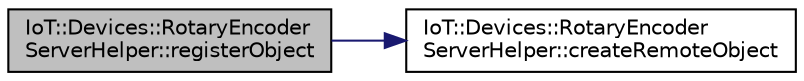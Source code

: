 digraph "IoT::Devices::RotaryEncoderServerHelper::registerObject"
{
 // LATEX_PDF_SIZE
  edge [fontname="Helvetica",fontsize="10",labelfontname="Helvetica",labelfontsize="10"];
  node [fontname="Helvetica",fontsize="10",shape=record];
  rankdir="LR";
  Node1 [label="IoT::Devices::RotaryEncoder\lServerHelper::registerObject",height=0.2,width=0.4,color="black", fillcolor="grey75", style="filled", fontcolor="black",tooltip=" "];
  Node1 -> Node2 [color="midnightblue",fontsize="10",style="solid",fontname="Helvetica"];
  Node2 [label="IoT::Devices::RotaryEncoder\lServerHelper::createRemoteObject",height=0.2,width=0.4,color="black", fillcolor="white", style="filled",URL="$classIoT_1_1Devices_1_1RotaryEncoderServerHelper.html#a47ee52ea8fe00fe807cf64e5bdf889dc",tooltip="Destroys the RotaryEncoderServerHelper."];
}
